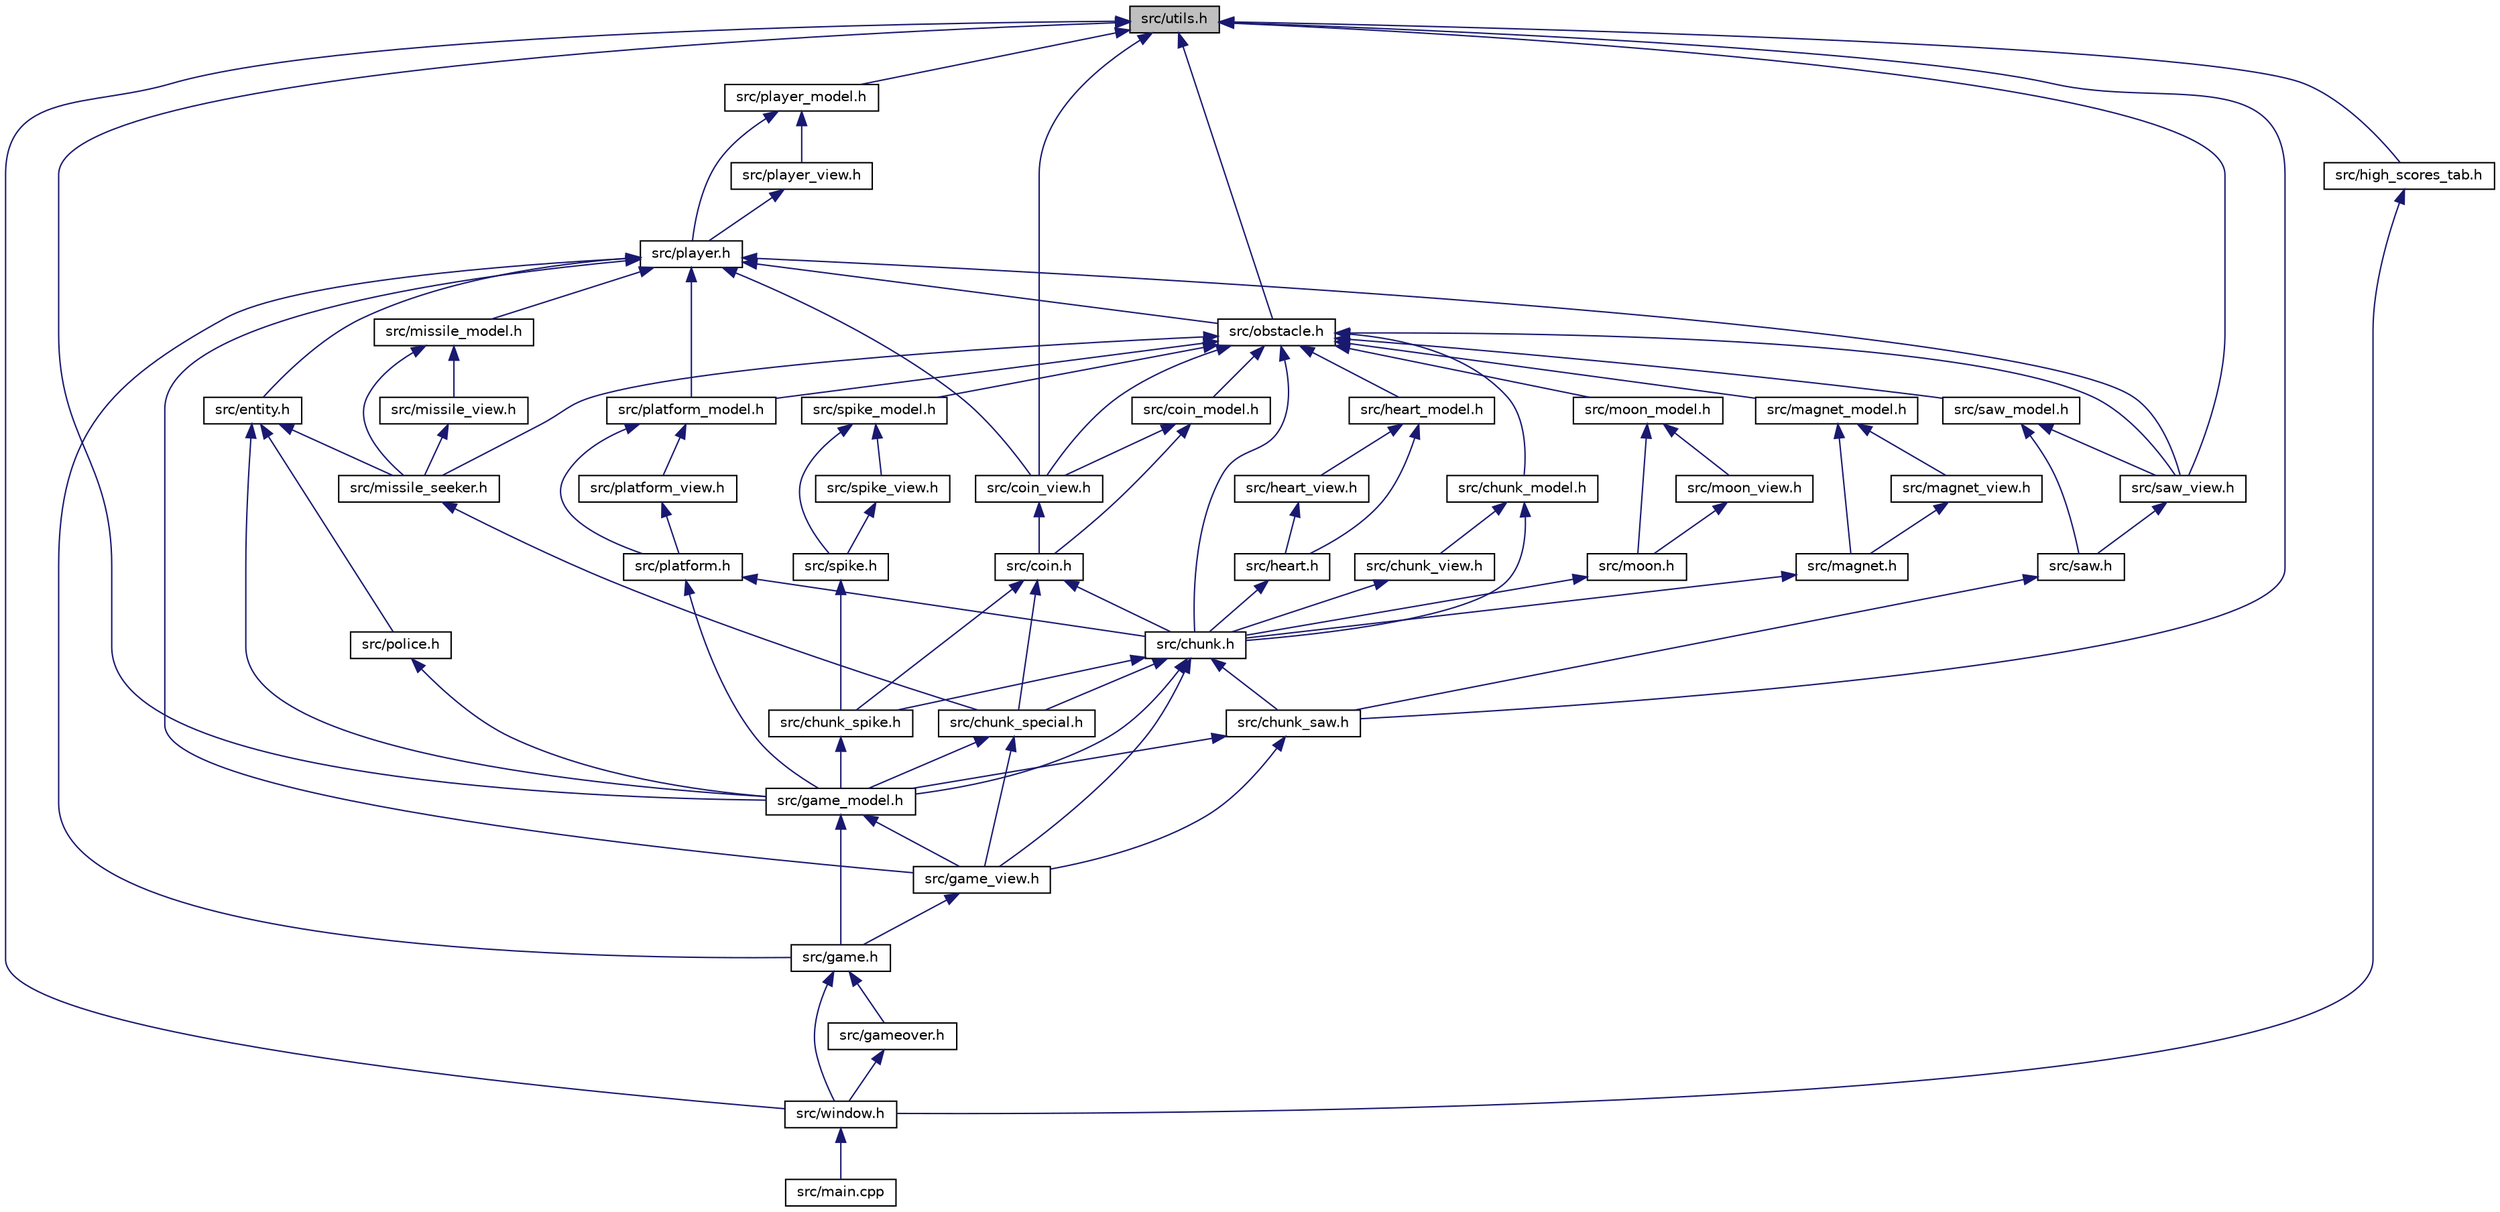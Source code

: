 digraph "src/utils.h"
{
  edge [fontname="Helvetica",fontsize="10",labelfontname="Helvetica",labelfontsize="10"];
  node [fontname="Helvetica",fontsize="10",shape=record];
  Node1 [label="src/utils.h",height=0.2,width=0.4,color="black", fillcolor="grey75", style="filled", fontcolor="black"];
  Node1 -> Node2 [dir="back",color="midnightblue",fontsize="10",style="solid"];
  Node2 [label="src/window.h",height=0.2,width=0.4,color="black", fillcolor="white", style="filled",URL="$window_8h.html"];
  Node2 -> Node3 [dir="back",color="midnightblue",fontsize="10",style="solid"];
  Node3 [label="src/main.cpp",height=0.2,width=0.4,color="black", fillcolor="white", style="filled",URL="$main_8cpp.html",tooltip="Point d&#39;entrée du programme, qui se charge de lancer l&#39;application. "];
  Node1 -> Node4 [dir="back",color="midnightblue",fontsize="10",style="solid"];
  Node4 [label="src/player_model.h",height=0.2,width=0.4,color="black", fillcolor="white", style="filled",URL="$player__model_8h.html"];
  Node4 -> Node5 [dir="back",color="midnightblue",fontsize="10",style="solid"];
  Node5 [label="src/player.h",height=0.2,width=0.4,color="black", fillcolor="white", style="filled",URL="$player_8h.html"];
  Node5 -> Node6 [dir="back",color="midnightblue",fontsize="10",style="solid"];
  Node6 [label="src/game.h",height=0.2,width=0.4,color="black", fillcolor="white", style="filled",URL="$game_8h.html"];
  Node6 -> Node2 [dir="back",color="midnightblue",fontsize="10",style="solid"];
  Node6 -> Node7 [dir="back",color="midnightblue",fontsize="10",style="solid"];
  Node7 [label="src/gameover.h",height=0.2,width=0.4,color="black", fillcolor="white", style="filled",URL="$gameover_8h_source.html"];
  Node7 -> Node2 [dir="back",color="midnightblue",fontsize="10",style="solid"];
  Node5 -> Node8 [dir="back",color="midnightblue",fontsize="10",style="solid"];
  Node8 [label="src/obstacle.h",height=0.2,width=0.4,color="black", fillcolor="white", style="filled",URL="$obstacle_8h.html",tooltip="Fichier générique d&#39;obstacle. "];
  Node8 -> Node9 [dir="back",color="midnightblue",fontsize="10",style="solid"];
  Node9 [label="src/chunk_model.h",height=0.2,width=0.4,color="black", fillcolor="white", style="filled",URL="$chunk__model_8h.html"];
  Node9 -> Node10 [dir="back",color="midnightblue",fontsize="10",style="solid"];
  Node10 [label="src/chunk.h",height=0.2,width=0.4,color="black", fillcolor="white", style="filled",URL="$chunk_8h.html"];
  Node10 -> Node11 [dir="back",color="midnightblue",fontsize="10",style="solid"];
  Node11 [label="src/game_model.h",height=0.2,width=0.4,color="black", fillcolor="white", style="filled",URL="$game__model_8h.html"];
  Node11 -> Node6 [dir="back",color="midnightblue",fontsize="10",style="solid"];
  Node11 -> Node12 [dir="back",color="midnightblue",fontsize="10",style="solid"];
  Node12 [label="src/game_view.h",height=0.2,width=0.4,color="black", fillcolor="white", style="filled",URL="$game__view_8h.html"];
  Node12 -> Node6 [dir="back",color="midnightblue",fontsize="10",style="solid"];
  Node10 -> Node13 [dir="back",color="midnightblue",fontsize="10",style="solid"];
  Node13 [label="src/chunk_saw.h",height=0.2,width=0.4,color="black", fillcolor="white", style="filled",URL="$chunk__saw_8h.html"];
  Node13 -> Node11 [dir="back",color="midnightblue",fontsize="10",style="solid"];
  Node13 -> Node12 [dir="back",color="midnightblue",fontsize="10",style="solid"];
  Node10 -> Node14 [dir="back",color="midnightblue",fontsize="10",style="solid"];
  Node14 [label="src/chunk_special.h",height=0.2,width=0.4,color="black", fillcolor="white", style="filled",URL="$chunk__special_8h.html"];
  Node14 -> Node11 [dir="back",color="midnightblue",fontsize="10",style="solid"];
  Node14 -> Node12 [dir="back",color="midnightblue",fontsize="10",style="solid"];
  Node10 -> Node15 [dir="back",color="midnightblue",fontsize="10",style="solid"];
  Node15 [label="src/chunk_spike.h",height=0.2,width=0.4,color="black", fillcolor="white", style="filled",URL="$chunk__spike_8h.html"];
  Node15 -> Node11 [dir="back",color="midnightblue",fontsize="10",style="solid"];
  Node10 -> Node12 [dir="back",color="midnightblue",fontsize="10",style="solid"];
  Node9 -> Node16 [dir="back",color="midnightblue",fontsize="10",style="solid"];
  Node16 [label="src/chunk_view.h",height=0.2,width=0.4,color="black", fillcolor="white", style="filled",URL="$chunk__view_8h.html"];
  Node16 -> Node10 [dir="back",color="midnightblue",fontsize="10",style="solid"];
  Node8 -> Node10 [dir="back",color="midnightblue",fontsize="10",style="solid"];
  Node8 -> Node17 [dir="back",color="midnightblue",fontsize="10",style="solid"];
  Node17 [label="src/coin_model.h",height=0.2,width=0.4,color="black", fillcolor="white", style="filled",URL="$coin__model_8h.html"];
  Node17 -> Node18 [dir="back",color="midnightblue",fontsize="10",style="solid"];
  Node18 [label="src/coin.h",height=0.2,width=0.4,color="black", fillcolor="white", style="filled",URL="$coin_8h.html"];
  Node18 -> Node10 [dir="back",color="midnightblue",fontsize="10",style="solid"];
  Node18 -> Node14 [dir="back",color="midnightblue",fontsize="10",style="solid"];
  Node18 -> Node15 [dir="back",color="midnightblue",fontsize="10",style="solid"];
  Node17 -> Node19 [dir="back",color="midnightblue",fontsize="10",style="solid"];
  Node19 [label="src/coin_view.h",height=0.2,width=0.4,color="black", fillcolor="white", style="filled",URL="$coin__view_8h.html"];
  Node19 -> Node18 [dir="back",color="midnightblue",fontsize="10",style="solid"];
  Node8 -> Node19 [dir="back",color="midnightblue",fontsize="10",style="solid"];
  Node8 -> Node20 [dir="back",color="midnightblue",fontsize="10",style="solid"];
  Node20 [label="src/heart_model.h",height=0.2,width=0.4,color="black", fillcolor="white", style="filled",URL="$heart__model_8h.html"];
  Node20 -> Node21 [dir="back",color="midnightblue",fontsize="10",style="solid"];
  Node21 [label="src/heart.h",height=0.2,width=0.4,color="black", fillcolor="white", style="filled",URL="$heart_8h.html"];
  Node21 -> Node10 [dir="back",color="midnightblue",fontsize="10",style="solid"];
  Node20 -> Node22 [dir="back",color="midnightblue",fontsize="10",style="solid"];
  Node22 [label="src/heart_view.h",height=0.2,width=0.4,color="black", fillcolor="white", style="filled",URL="$heart__view_8h.html"];
  Node22 -> Node21 [dir="back",color="midnightblue",fontsize="10",style="solid"];
  Node8 -> Node23 [dir="back",color="midnightblue",fontsize="10",style="solid"];
  Node23 [label="src/moon_model.h",height=0.2,width=0.4,color="black", fillcolor="white", style="filled",URL="$moon__model_8h.html"];
  Node23 -> Node24 [dir="back",color="midnightblue",fontsize="10",style="solid"];
  Node24 [label="src/moon.h",height=0.2,width=0.4,color="black", fillcolor="white", style="filled",URL="$moon_8h.html"];
  Node24 -> Node10 [dir="back",color="midnightblue",fontsize="10",style="solid"];
  Node23 -> Node25 [dir="back",color="midnightblue",fontsize="10",style="solid"];
  Node25 [label="src/moon_view.h",height=0.2,width=0.4,color="black", fillcolor="white", style="filled",URL="$moon__view_8h.html"];
  Node25 -> Node24 [dir="back",color="midnightblue",fontsize="10",style="solid"];
  Node8 -> Node26 [dir="back",color="midnightblue",fontsize="10",style="solid"];
  Node26 [label="src/platform_model.h",height=0.2,width=0.4,color="black", fillcolor="white", style="filled",URL="$platform__model_8h.html"];
  Node26 -> Node27 [dir="back",color="midnightblue",fontsize="10",style="solid"];
  Node27 [label="src/platform.h",height=0.2,width=0.4,color="black", fillcolor="white", style="filled",URL="$platform_8h.html"];
  Node27 -> Node10 [dir="back",color="midnightblue",fontsize="10",style="solid"];
  Node27 -> Node11 [dir="back",color="midnightblue",fontsize="10",style="solid"];
  Node26 -> Node28 [dir="back",color="midnightblue",fontsize="10",style="solid"];
  Node28 [label="src/platform_view.h",height=0.2,width=0.4,color="black", fillcolor="white", style="filled",URL="$platform__view_8h.html"];
  Node28 -> Node27 [dir="back",color="midnightblue",fontsize="10",style="solid"];
  Node8 -> Node29 [dir="back",color="midnightblue",fontsize="10",style="solid"];
  Node29 [label="src/magnet_model.h",height=0.2,width=0.4,color="black", fillcolor="white", style="filled",URL="$magnet__model_8h.html"];
  Node29 -> Node30 [dir="back",color="midnightblue",fontsize="10",style="solid"];
  Node30 [label="src/magnet.h",height=0.2,width=0.4,color="black", fillcolor="white", style="filled",URL="$magnet_8h.html"];
  Node30 -> Node10 [dir="back",color="midnightblue",fontsize="10",style="solid"];
  Node29 -> Node31 [dir="back",color="midnightblue",fontsize="10",style="solid"];
  Node31 [label="src/magnet_view.h",height=0.2,width=0.4,color="black", fillcolor="white", style="filled",URL="$magnet__view_8h.html"];
  Node31 -> Node30 [dir="back",color="midnightblue",fontsize="10",style="solid"];
  Node8 -> Node32 [dir="back",color="midnightblue",fontsize="10",style="solid"];
  Node32 [label="src/saw_model.h",height=0.2,width=0.4,color="black", fillcolor="white", style="filled",URL="$saw__model_8h.html"];
  Node32 -> Node33 [dir="back",color="midnightblue",fontsize="10",style="solid"];
  Node33 [label="src/saw.h",height=0.2,width=0.4,color="black", fillcolor="white", style="filled",URL="$saw_8h.html"];
  Node33 -> Node13 [dir="back",color="midnightblue",fontsize="10",style="solid"];
  Node32 -> Node34 [dir="back",color="midnightblue",fontsize="10",style="solid"];
  Node34 [label="src/saw_view.h",height=0.2,width=0.4,color="black", fillcolor="white", style="filled",URL="$saw__view_8h.html",tooltip="Partie vue de l&#39;obstacle scie circulaire. "];
  Node34 -> Node33 [dir="back",color="midnightblue",fontsize="10",style="solid"];
  Node8 -> Node34 [dir="back",color="midnightblue",fontsize="10",style="solid"];
  Node8 -> Node35 [dir="back",color="midnightblue",fontsize="10",style="solid"];
  Node35 [label="src/missile_seeker.h",height=0.2,width=0.4,color="black", fillcolor="white", style="filled",URL="$missile__seeker_8h.html"];
  Node35 -> Node14 [dir="back",color="midnightblue",fontsize="10",style="solid"];
  Node8 -> Node36 [dir="back",color="midnightblue",fontsize="10",style="solid"];
  Node36 [label="src/spike_model.h",height=0.2,width=0.4,color="black", fillcolor="white", style="filled",URL="$spike__model_8h.html"];
  Node36 -> Node37 [dir="back",color="midnightblue",fontsize="10",style="solid"];
  Node37 [label="src/spike.h",height=0.2,width=0.4,color="black", fillcolor="white", style="filled",URL="$spike_8h.html"];
  Node37 -> Node15 [dir="back",color="midnightblue",fontsize="10",style="solid"];
  Node36 -> Node38 [dir="back",color="midnightblue",fontsize="10",style="solid"];
  Node38 [label="src/spike_view.h",height=0.2,width=0.4,color="black", fillcolor="white", style="filled",URL="$spike__view_8h.html"];
  Node38 -> Node37 [dir="back",color="midnightblue",fontsize="10",style="solid"];
  Node5 -> Node19 [dir="back",color="midnightblue",fontsize="10",style="solid"];
  Node5 -> Node26 [dir="back",color="midnightblue",fontsize="10",style="solid"];
  Node5 -> Node39 [dir="back",color="midnightblue",fontsize="10",style="solid"];
  Node39 [label="src/entity.h",height=0.2,width=0.4,color="black", fillcolor="white", style="filled",URL="$entity_8h.html"];
  Node39 -> Node11 [dir="back",color="midnightblue",fontsize="10",style="solid"];
  Node39 -> Node35 [dir="back",color="midnightblue",fontsize="10",style="solid"];
  Node39 -> Node40 [dir="back",color="midnightblue",fontsize="10",style="solid"];
  Node40 [label="src/police.h",height=0.2,width=0.4,color="black", fillcolor="white", style="filled",URL="$police_8h_source.html"];
  Node40 -> Node11 [dir="back",color="midnightblue",fontsize="10",style="solid"];
  Node5 -> Node34 [dir="back",color="midnightblue",fontsize="10",style="solid"];
  Node5 -> Node41 [dir="back",color="midnightblue",fontsize="10",style="solid"];
  Node41 [label="src/missile_model.h",height=0.2,width=0.4,color="black", fillcolor="white", style="filled",URL="$missile__model_8h.html"];
  Node41 -> Node35 [dir="back",color="midnightblue",fontsize="10",style="solid"];
  Node41 -> Node42 [dir="back",color="midnightblue",fontsize="10",style="solid"];
  Node42 [label="src/missile_view.h",height=0.2,width=0.4,color="black", fillcolor="white", style="filled",URL="$missile__view_8h.html"];
  Node42 -> Node35 [dir="back",color="midnightblue",fontsize="10",style="solid"];
  Node5 -> Node12 [dir="back",color="midnightblue",fontsize="10",style="solid"];
  Node4 -> Node43 [dir="back",color="midnightblue",fontsize="10",style="solid"];
  Node43 [label="src/player_view.h",height=0.2,width=0.4,color="black", fillcolor="white", style="filled",URL="$player__view_8h.html"];
  Node43 -> Node5 [dir="back",color="midnightblue",fontsize="10",style="solid"];
  Node1 -> Node11 [dir="back",color="midnightblue",fontsize="10",style="solid"];
  Node1 -> Node8 [dir="back",color="midnightblue",fontsize="10",style="solid"];
  Node1 -> Node19 [dir="back",color="midnightblue",fontsize="10",style="solid"];
  Node1 -> Node13 [dir="back",color="midnightblue",fontsize="10",style="solid"];
  Node1 -> Node34 [dir="back",color="midnightblue",fontsize="10",style="solid"];
  Node1 -> Node44 [dir="back",color="midnightblue",fontsize="10",style="solid"];
  Node44 [label="src/high_scores_tab.h",height=0.2,width=0.4,color="black", fillcolor="white", style="filled",URL="$high__scores__tab_8h_source.html"];
  Node44 -> Node2 [dir="back",color="midnightblue",fontsize="10",style="solid"];
}
